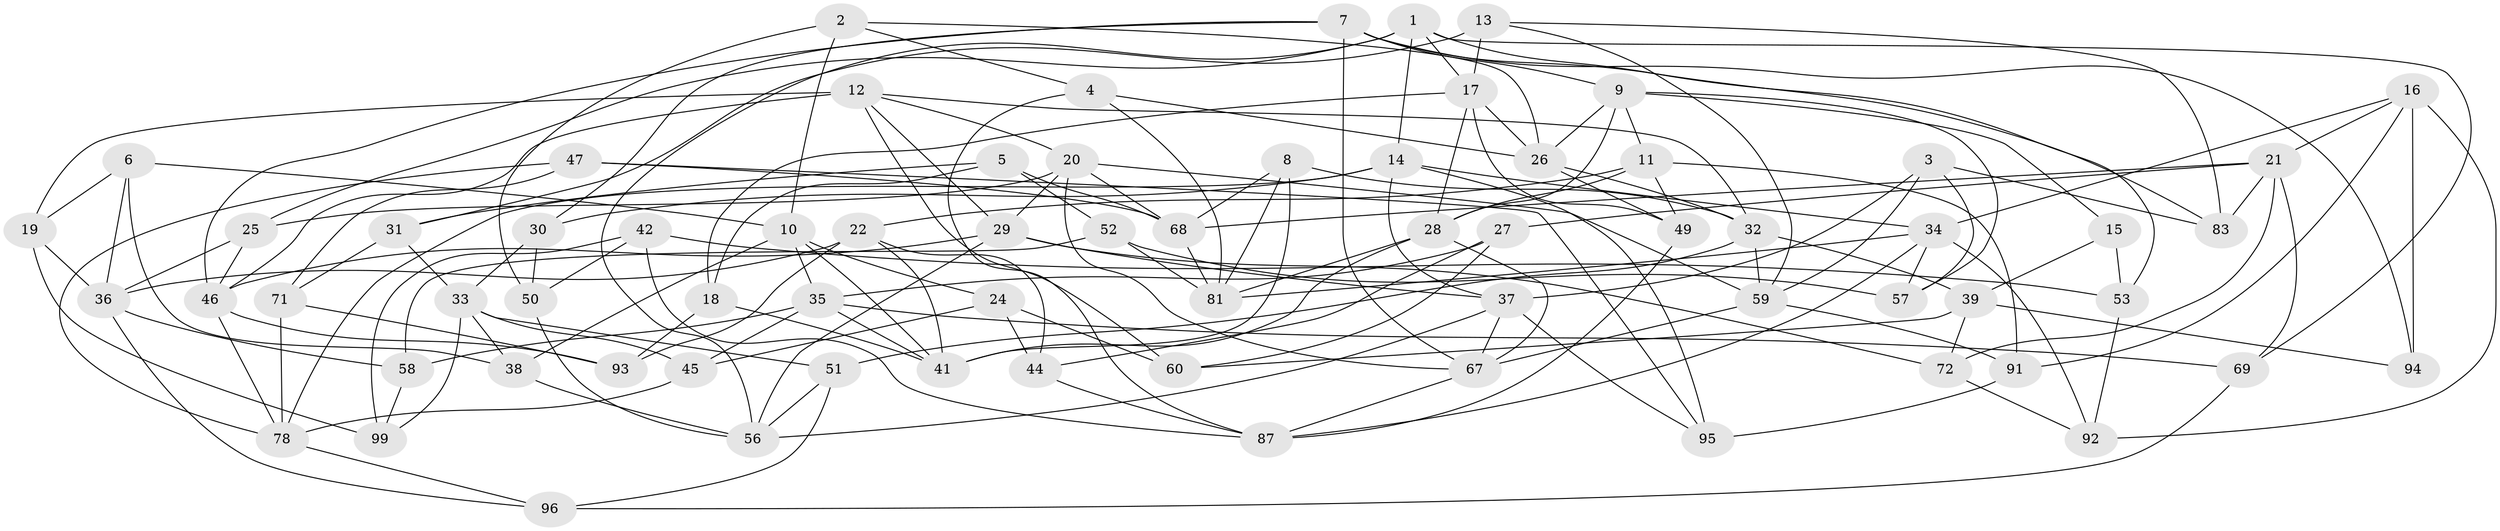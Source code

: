 // Generated by graph-tools (version 1.1) at 2025/24/03/03/25 07:24:25]
// undirected, 70 vertices, 168 edges
graph export_dot {
graph [start="1"]
  node [color=gray90,style=filled];
  1 [super="+79"];
  2;
  3;
  4;
  5;
  6;
  7 [super="+63"];
  8;
  9 [super="+84"];
  10 [super="+23"];
  11 [super="+89"];
  12 [super="+74"];
  13;
  14 [super="+43"];
  15;
  16 [super="+54"];
  17 [super="+75"];
  18;
  19;
  20 [super="+55"];
  21 [super="+40"];
  22 [super="+98"];
  24;
  25;
  26 [super="+48"];
  27;
  28 [super="+82"];
  29 [super="+70"];
  30;
  31;
  32 [super="+100"];
  33 [super="+61"];
  34 [super="+66"];
  35 [super="+73"];
  36 [super="+76"];
  37 [super="+85"];
  38;
  39 [super="+86"];
  41 [super="+65"];
  42;
  44;
  45;
  46 [super="+64"];
  47;
  49;
  50;
  51;
  52;
  53;
  56 [super="+80"];
  57;
  58;
  59 [super="+62"];
  60;
  67 [super="+77"];
  68 [super="+101"];
  69;
  71;
  72;
  78 [super="+88"];
  81 [super="+90"];
  83;
  87 [super="+97"];
  91;
  92;
  93;
  94;
  95;
  96;
  99;
  1 -- 56;
  1 -- 69;
  1 -- 53;
  1 -- 17;
  1 -- 25;
  1 -- 14;
  2 -- 50;
  2 -- 4;
  2 -- 26;
  2 -- 10;
  3 -- 57;
  3 -- 83;
  3 -- 59;
  3 -- 37;
  4 -- 26;
  4 -- 87;
  4 -- 81;
  5 -- 31;
  5 -- 52;
  5 -- 68;
  5 -- 18;
  6 -- 36;
  6 -- 38;
  6 -- 19;
  6 -- 10;
  7 -- 9;
  7 -- 94;
  7 -- 67;
  7 -- 83;
  7 -- 30;
  7 -- 46;
  8 -- 32;
  8 -- 81;
  8 -- 68;
  8 -- 41;
  9 -- 15;
  9 -- 28;
  9 -- 26;
  9 -- 57;
  9 -- 11;
  10 -- 38;
  10 -- 24;
  10 -- 35;
  10 -- 41;
  11 -- 49;
  11 -- 28;
  11 -- 22 [weight=2];
  11 -- 91;
  12 -- 20;
  12 -- 60;
  12 -- 19;
  12 -- 29;
  12 -- 46;
  12 -- 32;
  13 -- 83;
  13 -- 31;
  13 -- 59;
  13 -- 17;
  14 -- 95;
  14 -- 30;
  14 -- 37;
  14 -- 78;
  14 -- 34;
  15 -- 53;
  15 -- 39 [weight=2];
  16 -- 91;
  16 -- 94 [weight=2];
  16 -- 21;
  16 -- 34;
  16 -- 92;
  17 -- 49;
  17 -- 18;
  17 -- 26;
  17 -- 28;
  18 -- 41;
  18 -- 93;
  19 -- 99;
  19 -- 36;
  20 -- 25;
  20 -- 67;
  20 -- 59;
  20 -- 29;
  20 -- 68;
  21 -- 68;
  21 -- 72;
  21 -- 27;
  21 -- 83;
  21 -- 69;
  22 -- 93;
  22 -- 44;
  22 -- 41;
  22 -- 36;
  24 -- 44;
  24 -- 60;
  24 -- 45;
  25 -- 46;
  25 -- 36;
  26 -- 32;
  26 -- 49;
  27 -- 60;
  27 -- 35;
  27 -- 44;
  28 -- 41;
  28 -- 81;
  28 -- 67;
  29 -- 37;
  29 -- 56;
  29 -- 72;
  29 -- 46;
  30 -- 50;
  30 -- 33;
  31 -- 71;
  31 -- 33;
  32 -- 51;
  32 -- 59;
  32 -- 39;
  33 -- 38;
  33 -- 99;
  33 -- 45;
  33 -- 51;
  34 -- 87;
  34 -- 57;
  34 -- 81;
  34 -- 92;
  35 -- 69;
  35 -- 45;
  35 -- 58;
  35 -- 41;
  36 -- 58;
  36 -- 96;
  37 -- 56;
  37 -- 67;
  37 -- 95;
  38 -- 56;
  39 -- 60;
  39 -- 72;
  39 -- 94;
  42 -- 50;
  42 -- 99;
  42 -- 53;
  42 -- 87;
  44 -- 87;
  45 -- 78;
  46 -- 78;
  46 -- 93;
  47 -- 71;
  47 -- 78;
  47 -- 95;
  47 -- 68;
  49 -- 87;
  50 -- 56;
  51 -- 96;
  51 -- 56;
  52 -- 57;
  52 -- 58;
  52 -- 81;
  53 -- 92;
  58 -- 99;
  59 -- 91;
  59 -- 67;
  67 -- 87;
  68 -- 81;
  69 -- 96;
  71 -- 78;
  71 -- 93;
  72 -- 92;
  78 -- 96;
  91 -- 95;
}
